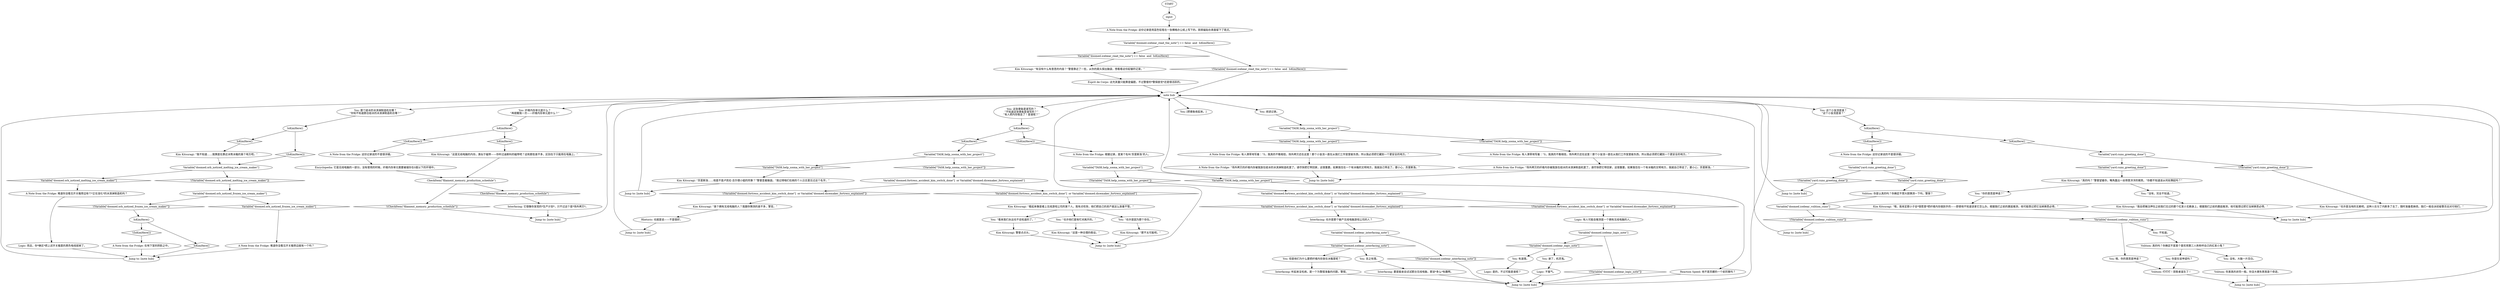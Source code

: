 # INVENTORY / NOTE FROM THE FRIDGE
# Read the note you found from the giant ice bear fridge in the doomed commercial area.
# ==================================================
digraph G {
	  0 [label="START"];
	  1 [label="input"];
	  2 [label="CheckItem(\"filament_memory_production_schedule\")"];
	  3 [label="CheckItem(\"filament_memory_production_schedule\")", shape=diamond];
	  4 [label="!(CheckItem(\"filament_memory_production_schedule\"))", shape=diamond];
	  5 [label="Kim Kitsuragi: “有没有什么有意思的内容？”警督靠近了一些，从你的肩头探出脑袋，想看看这份起皱的记录。”"];
	  6 [label="A Note from the Fridge: 难道你没看见开关箱旁边就有一个吗？"];
	  7 [label="You: “看来我们永远也不会知道的了。”"];
	  8 [label="Logic: 是的，不过可能是谁呢？"];
	  9 [label="Logic: 不客气。"];
	  10 [label="Jump to: [note hub]"];
	  11 [label="Jump to: [note hub]"];
	  12 [label="Variable[\"TASK.help_soona_with_her_project\"]"];
	  13 [label="Variable[\"TASK.help_soona_with_her_project\"]", shape=diamond];
	  14 [label="!(Variable[\"TASK.help_soona_with_her_project\"])", shape=diamond];
	  15 [label="A Note from the Fridge: 有人潦草地写着：“S，我真的不敢相信，场外拷贝还在这里！那个小盲流一直在从我们工作室里偷东西，所以我必须把它藏到一个更安全的地方。”"];
	  16 [label="Jump to: [note hub]"];
	  17 [label="Kim Kitsuragi: “也许是当地的无赖吧。这种人在马丁内斯多了去了，随时准备惹麻烦。我们一般会派初级警员去对付他们。”"];
	  18 [label="You: “你的意思是坤诺？”"];
	  19 [label="Jump to: [note hub]"];
	  20 [label="Kim Kitsuragi: “看起来像是楼上无线游戏公司的某个人。我有点吃惊，他们把自己的资产就这么放着不管。”"];
	  21 [label="Kim Kitsuragi: “那不太可能吧。”"];
	  23 [label="Jump to: [note hub]"];
	  24 [label="Variable[\"yard.cuno_greeting_done\"]"];
	  25 [label="Variable[\"yard.cuno_greeting_done\"]", shape=diamond];
	  26 [label="!(Variable[\"yard.cuno_greeting_done\"])", shape=diamond];
	  27 [label="IsKimHere()"];
	  28 [label="IsKimHere()", shape=diamond];
	  29 [label="!(IsKimHere())", shape=diamond];
	  30 [label="Kim Kitsuragi: “这是一种合理的假设。”"];
	  31 [label="You: [把便条收起来。]"];
	  32 [label="Encyclopedia: 它是无线电脑的一部分。没有使用的时候，纤维内存单元需要被储存在0度以下的环境中。"];
	  33 [label="A Note from the Fridge: 这份记录是用蓝色铅笔在一张横格办公纸上写下的。厨房磁贴在表面留下了斑点。"];
	  34 [label="Volition: 伤害真的非同一般。你没大便失禁真是个奇迹。"];
	  35 [label="Variable[\"doomed.icebear_volition_cuno\"]"];
	  36 [label="Variable[\"doomed.icebear_volition_cuno\"]", shape=diamond];
	  37 [label="!(Variable[\"doomed.icebear_volition_cuno\"])", shape=diamond];
	  38 [label="Jump to: [note hub]"];
	  39 [label="A Note from the Fridge: 根据记录，是某个名叫‘苏里斯洛’的人。"];
	  40 [label="You: 纤维内存单元是什么？\n“再提醒我一次——纤维内存单元是什么？”"];
	  41 [label="Variable[\"doomed.icebear_read_the_note\"] == false  and  IsKimHere()"];
	  42 [label="Variable[\"doomed.icebear_read_the_note\"] == false  and  IsKimHere()", shape=diamond];
	  43 [label="!(Variable[\"doomed.icebear_read_the_note\"] == false  and  IsKimHere())", shape=diamond];
	  44 [label="Volition: 真的吗？你确定不是某个喜欢用第三人称称呼自己的红发小鬼？"];
	  45 [label="Variable[\"doomed.fortress_accident_kim_switch_done\"]  or Variable[\"doomed.dicemaker_fortress_explained\"]"];
	  46 [label="Variable[\"doomed.fortress_accident_kim_switch_done\"]  or Variable[\"doomed.dicemaker_fortress_explained\"]", shape=diamond];
	  47 [label="!(Variable[\"doomed.fortress_accident_kim_switch_done\"]  or Variable[\"doomed.dicemaker_fortress_explained\"])", shape=diamond];
	  48 [label="Logic: 有人可能会推测是一个拥有无线电脑的人。"];
	  49 [label="Interfacing: 它很像你发现的*生产计划*，只不过这个是*场外拷贝*。"];
	  50 [label="IsKimHere()"];
	  51 [label="IsKimHere()", shape=diamond];
	  52 [label="!(IsKimHere())", shape=diamond];
	  53 [label="You: 阅读记录。"];
	  54 [label="You: “也许他们是匆忙间离开的。”"];
	  55 [label="Interfacing: 要是能亲自试试那台无线电脑，那该*多么*有趣啊。"];
	  56 [label="Esprit de Corps: 这充其量只能算是偏题，不过警督的*警探直觉*还是很活跃的。"];
	  57 [label="Kim Kitsuragi: “真的吗？”警督望着你，嘴角露出一丝得意洋洋的微笑。“你都不知道该从何处猜起吗？”"];
	  58 [label="Volition: 你是认真的吗？你确定不想大胆猜测一下吗，警探？"];
	  59 [label="You: 谢了，机灵鬼。"];
	  60 [label="Variable[\"yard.cuno_greeting_done\"]"];
	  61 [label="Variable[\"yard.cuno_greeting_done\"]", shape=diamond];
	  62 [label="!(Variable[\"yard.cuno_greeting_done\"])", shape=diamond];
	  63 [label="Rhetoric: 也就是说——不是很好。"];
	  64 [label="Variable[\"doomed.icebear_logic_note\"]"];
	  65 [label="Variable[\"doomed.icebear_logic_note\"]", shape=diamond];
	  66 [label="!(Variable[\"doomed.icebear_logic_note\"])", shape=diamond];
	  67 [label="A Note from the Fridge: 有人潦草地写着：“S，我真的不敢相信，场外拷贝还在这里！那个小盲流一直在从我们工作室里偷东西，所以我必须把它藏到一个更安全的地方。”"];
	  68 [label="Jump to: [note hub]"];
	  69 [label="IsKimHere()"];
	  70 [label="IsKimHere()", shape=diamond];
	  71 [label="!(IsKimHere())", shape=diamond];
	  72 [label="Kim Kitsuragi: “某个拥有无线电脑的人？我跟你猜测的差不多，警官。”"];
	  73 [label="You: “也许是因为那个存在。”"];
	  74 [label="You: 言之有理。"];
	  75 [label="You: 那个结冰的冰淇淋制造机在哪？\n“你知不知道那台结冰的冰淇淋制造机在哪？”"];
	  76 [label="A Note from the Fridge: 在地下室的阴影之中。"];
	  77 [label="You: 没有。大脑一片空白。"];
	  78 [label="Variable[\"doomed.fortress_accident_kim_switch_done\"]  or Variable[\"doomed.dicemaker_fortress_explained\"]"];
	  79 [label="Variable[\"doomed.fortress_accident_kim_switch_done\"]  or Variable[\"doomed.dicemaker_fortress_explained\"]", shape=diamond];
	  80 [label="!(Variable[\"doomed.fortress_accident_kim_switch_done\"]  or Variable[\"doomed.dicemaker_fortress_explained\"])", shape=diamond];
	  81 [label="Variable[\"doomed.orb_noticed_melting_ice_cream_maker\"]"];
	  82 [label="Variable[\"doomed.orb_noticed_melting_ice_cream_maker\"]", shape=diamond];
	  83 [label="!(Variable[\"doomed.orb_noticed_melting_ice_cream_maker\"])", shape=diamond];
	  84 [label="Jump to: [note hub]"];
	  85 [label="Logic: 而且，你*确实*把上述开关箱里的黑色电线拔掉了。"];
	  86 [label="Kim Kitsuragi: “这是无线电脑的内存。类似于磁带——你听过迪斯科的磁带吧？这和那些差不多，区别在于只能用在电脑上。”"];
	  87 [label="You: “没有，完全不知道。”"];
	  88 [label="You: 这张便条是谁写的？\n“不知道这张便条是谁写的？”\n“有人把内存取走了！是谁呢？”"];
	  89 [label="Variable[\"TASK.help_soona_with_her_project\"]"];
	  90 [label="Variable[\"TASK.help_soona_with_her_project\"]", shape=diamond];
	  91 [label="!(Variable[\"TASK.help_soona_with_her_project\"])", shape=diamond];
	  92 [label="A Note from the Fridge: 这份记录说的不是很详细。"];
	  93 [label="Variable[\"doomed.orb_noticed_frozen_ice_cream_maker\"]"];
	  94 [label="Variable[\"doomed.orb_noticed_frozen_ice_cream_maker\"]", shape=diamond];
	  95 [label="!(Variable[\"doomed.orb_noticed_frozen_ice_cream_maker\"])", shape=diamond];
	  96 [label="A Note from the Fridge: 这份记录说的不是很详细。"];
	  97 [label="Jump to: [note hub]"];
	  98 [label="Kim Kitsuragi: “苏里斯洛……他是不是卢凯伦-吉尔德小姐的同事？”警督歪着脑袋。“我记得咱们在她的个人日志里见过这个名字。”"];
	  99 [label="Variable[\"TASK.help_soona_with_her_project\"]"];
	  100 [label="Variable[\"TASK.help_soona_with_her_project\"]", shape=diamond];
	  101 [label="!(Variable[\"TASK.help_soona_with_her_project\"])", shape=diamond];
	  102 [label="Reaction Speed: 他不是苏娜的一个前同事吗？"];
	  103 [label="You: 这个小盲流是谁？\n“这个小盲流是谁？”"];
	  104 [label="A Note from the Fridge: “场外拷贝的纤维内存被我放在结冰的冰淇淋制造机里了。请尽快把它带回家，这很重要。如果我住在一个有冰箱的文明地方，我就自己带走了。要小心，苏里斯洛。”"];
	  105 [label="IsKimHere()"];
	  106 [label="IsKimHere()", shape=diamond];
	  107 [label="!(IsKimHere())", shape=diamond];
	  108 [label="IsKimHere()"];
	  109 [label="IsKimHere()", shape=diamond];
	  110 [label="!(IsKimHere())", shape=diamond];
	  111 [label="Kim Kitsuragi: 警督点点头。"];
	  112 [label="You: 但是他们为什么要把纤维内存放在冰箱里呢？"];
	  113 [label="Kim Kitsuragi: “我不知道……我猜是在靠近冰熊冰箱的某个地方吧。”"];
	  114 [label="A Note from the Fridge: 难道你没看见开关箱旁边有个*正在溶化*的冰淇淋制造机吗？"];
	  115 [label="note hub"];
	  116 [label="Kim Kitsuragi: “哦，我肯定那小子会*很愿意*把纤维内存搞到手的——即使他不知道该拿它怎么办。根据我们之前的邂逅推测，他可能想过把它当掉换思必得。”"];
	  117 [label="You: 哦，你的意思是坤诺？"];
	  118 [label="You: 有道理。"];
	  119 [label="Jump to: [note hub]"];
	  120 [label="A Note from the Fridge: “场外拷贝的纤维内存被我放在结冰的冰淇淋制造机里了。请尽快把它带回家，这很重要。如果我住在一个有冰箱的文明地方，我就自己带走了。要小心，苏里斯洛。”"];
	  121 [label="Jump to: [note hub]"];
	  122 [label="You: 你是在说坤诺吗？"];
	  123 [label="Volition: 叮叮叮！获胜者诞生了！"];
	  124 [label="Kim Kitsuragi: “我会把赌注押在之前我们见过的那个红发小无赖身上。根据我们之前的邂逅推测，他可能想过把它当掉换思必得。”"];
	  125 [label="You: 不知道。"];
	  126 [label="Interfacing: 也许是那个破产无线电脑游戏公司的人？"];
	  127 [label="Variable[\"doomed.icebear_interfacing_note\"]"];
	  128 [label="Variable[\"doomed.icebear_interfacing_note\"]", shape=diamond];
	  129 [label="!(Variable[\"doomed.icebear_interfacing_note\"])", shape=diamond];
	  130 [label="Interfacing: 听起来没毛病，是一个为警探准备的问题，警探。"];
	  0 -> 1
	  1 -> 33
	  2 -> 3
	  2 -> 4
	  3 -> 49
	  4 -> 84
	  5 -> 56
	  6 -> 23
	  7 -> 111
	  8 -> 11
	  9 -> 11
	  10 -> 115
	  11 -> 115
	  12 -> 13
	  12 -> 14
	  13 -> 98
	  14 -> 45
	  15 -> 104
	  16 -> 115
	  17 -> 19
	  18 -> 116
	  19 -> 115
	  20 -> 73
	  20 -> 54
	  20 -> 7
	  21 -> 119
	  23 -> 115
	  24 -> 25
	  24 -> 26
	  25 -> 57
	  26 -> 17
	  27 -> 28
	  27 -> 29
	  28 -> 24
	  29 -> 96
	  30 -> 119
	  32 -> 2
	  33 -> 41
	  34 -> 38
	  35 -> 36
	  35 -> 37
	  36 -> 125
	  36 -> 117
	  37 -> 16
	  38 -> 115
	  39 -> 99
	  40 -> 50
	  41 -> 42
	  41 -> 43
	  42 -> 5
	  43 -> 115
	  44 -> 122
	  44 -> 77
	  45 -> 46
	  45 -> 47
	  46 -> 20
	  47 -> 72
	  48 -> 64
	  49 -> 84
	  50 -> 51
	  50 -> 52
	  51 -> 86
	  52 -> 92
	  53 -> 89
	  54 -> 30
	  55 -> 11
	  56 -> 115
	  57 -> 18
	  57 -> 87
	  58 -> 35
	  59 -> 9
	  60 -> 61
	  60 -> 62
	  61 -> 58
	  62 -> 97
	  63 -> 10
	  64 -> 65
	  64 -> 66
	  65 -> 59
	  65 -> 118
	  66 -> 11
	  67 -> 120
	  68 -> 115
	  69 -> 70
	  69 -> 71
	  70 -> 23
	  71 -> 76
	  72 -> 63
	  73 -> 21
	  74 -> 55
	  75 -> 105
	  76 -> 23
	  77 -> 34
	  78 -> 80
	  78 -> 79
	  79 -> 126
	  80 -> 48
	  81 -> 82
	  81 -> 83
	  82 -> 114
	  83 -> 93
	  84 -> 115
	  85 -> 23
	  86 -> 2
	  87 -> 124
	  88 -> 108
	  89 -> 90
	  89 -> 91
	  90 -> 15
	  91 -> 67
	  92 -> 32
	  93 -> 94
	  93 -> 95
	  94 -> 6
	  95 -> 69
	  96 -> 60
	  97 -> 115
	  98 -> 68
	  99 -> 100
	  99 -> 101
	  100 -> 102
	  101 -> 78
	  102 -> 11
	  103 -> 27
	  104 -> 121
	  105 -> 106
	  105 -> 107
	  106 -> 113
	  107 -> 81
	  108 -> 109
	  108 -> 110
	  109 -> 12
	  110 -> 39
	  111 -> 119
	  112 -> 130
	  113 -> 81
	  114 -> 85
	  115 -> 103
	  115 -> 40
	  115 -> 75
	  115 -> 53
	  115 -> 88
	  115 -> 31
	  116 -> 19
	  117 -> 123
	  118 -> 8
	  119 -> 115
	  120 -> 121
	  121 -> 115
	  122 -> 123
	  123 -> 38
	  124 -> 19
	  125 -> 44
	  126 -> 127
	  127 -> 128
	  127 -> 129
	  128 -> 112
	  128 -> 74
	  129 -> 11
	  130 -> 11
}

